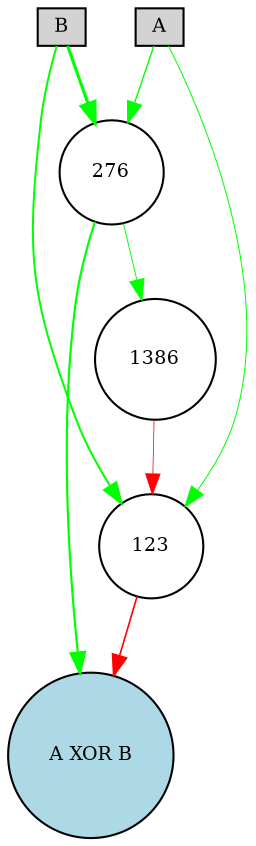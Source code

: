 digraph {
	node [fontsize=9 height=0.2 shape=circle width=0.2]
	A [fillcolor=lightgray shape=box style=filled]
	B [fillcolor=lightgray shape=box style=filled]
	"A XOR B" [fillcolor=lightblue style=filled]
	1386 [fillcolor=white style=filled]
	123 [fillcolor=white style=filled]
	276 [fillcolor=white style=filled]
	B -> 123 [color=green penwidth=0.9614383558812466 style=solid]
	123 -> "A XOR B" [color=red penwidth=0.7842087518297153 style=solid]
	A -> 123 [color=green penwidth=0.4845764237956526 style=solid]
	A -> 276 [color=green penwidth=0.6609872038878684 style=solid]
	276 -> "A XOR B" [color=green penwidth=1.0431569823451496 style=solid]
	B -> 276 [color=green penwidth=1.4910575263515127 style=solid]
	276 -> 1386 [color=green penwidth=0.44807493183288827 style=solid]
	1386 -> 123 [color=red penwidth=0.3630768143713128 style=solid]
}
